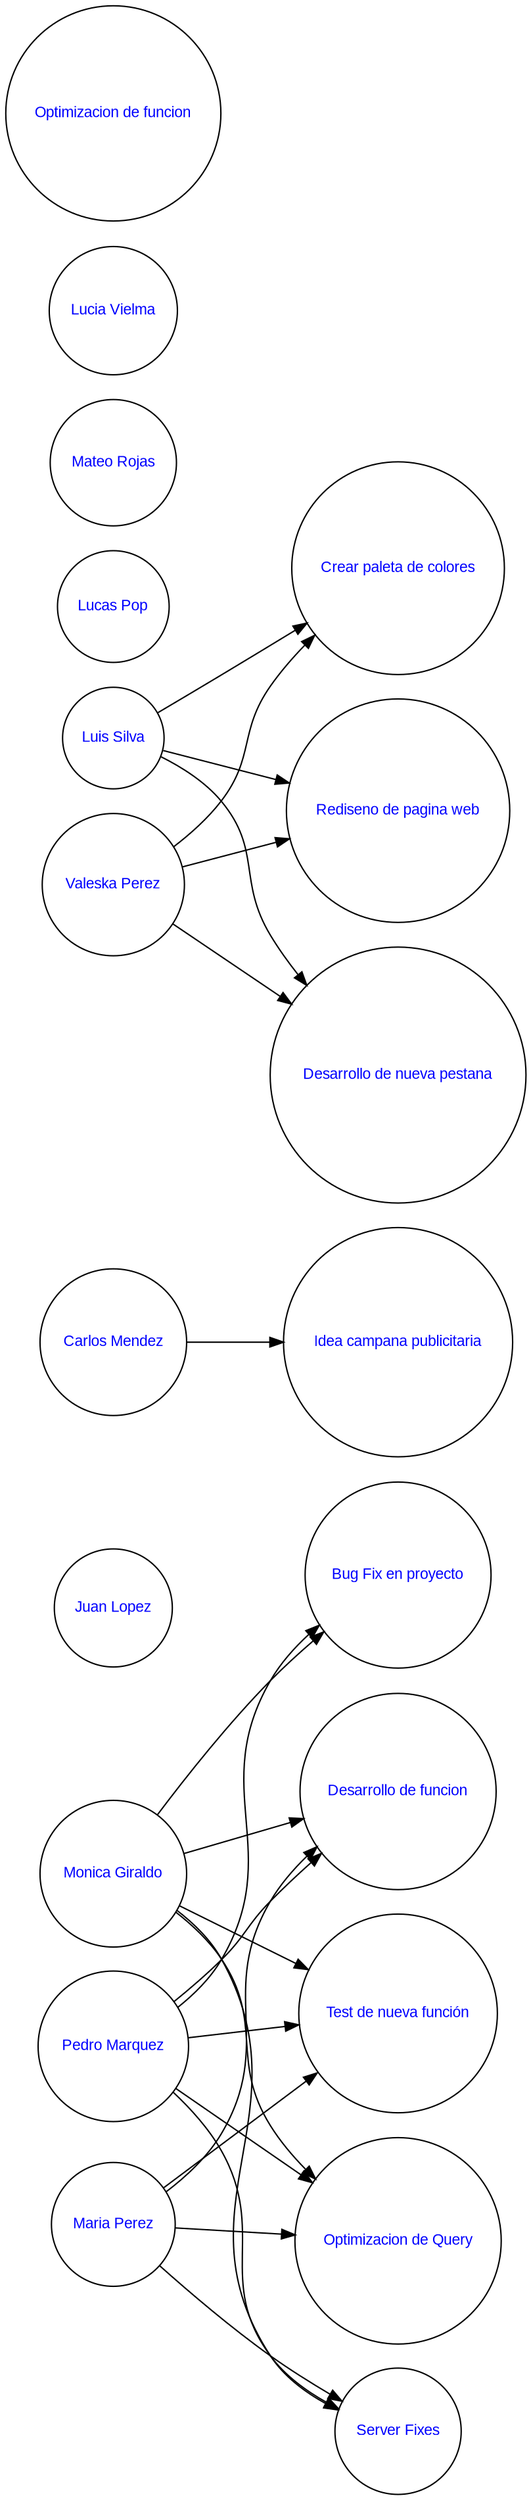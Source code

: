 digraph FlowNetwork { 
rankdir="LR"; 
node [ fontname=Arial, fontcolor=blue, fontsize=11, shape=circle];
edge [ fontname=Arial, fontsize=8 ];
"Pedro Marquez""Juan Lopez""Maria Perez""Monica Giraldo""Carlos Mendez""Luis Silva""Valeska Perez""Lucas Pop""Mateo Rojas""Lucia Vielma""Crear paleta de colores""Desarrollo de funcion""Idea campana publicitaria""Rediseno de pagina web""Desarrollo de nueva pestana""Bug Fix en proyecto""Test de nueva función""Server Fixes""Optimizacion de funcion""Optimizacion de Query""Pedro Marquez"->"Bug Fix en proyecto"
"Monica Giraldo"->"Desarrollo de funcion"
"Luis Silva"->"Crear paleta de colores"
"Monica Giraldo"->"Test de nueva función"
"Maria Perez"->"Desarrollo de funcion"
"Maria Perez"->"Test de nueva función"
"Monica Giraldo"->"Bug Fix en proyecto"
"Pedro Marquez"->"Desarrollo de funcion"
"Valeska Perez"->"Crear paleta de colores"
"Pedro Marquez"->"Test de nueva función"
"Carlos Mendez"->"Idea campana publicitaria"
"Luis Silva"->"Desarrollo de nueva pestana"
"Valeska Perez"->"Desarrollo de nueva pestana"
"Luis Silva"->"Rediseno de pagina web"
"Valeska Perez"->"Rediseno de pagina web"
"Pedro Marquez"->"Server Fixes"
"Maria Perez"->"Server Fixes"
"Monica Giraldo"->"Server Fixes"
"Pedro Marquez"->"Optimizacion de Query"
"Maria Perez"->"Optimizacion de Query"
"Monica Giraldo"->"Optimizacion de Query"
}